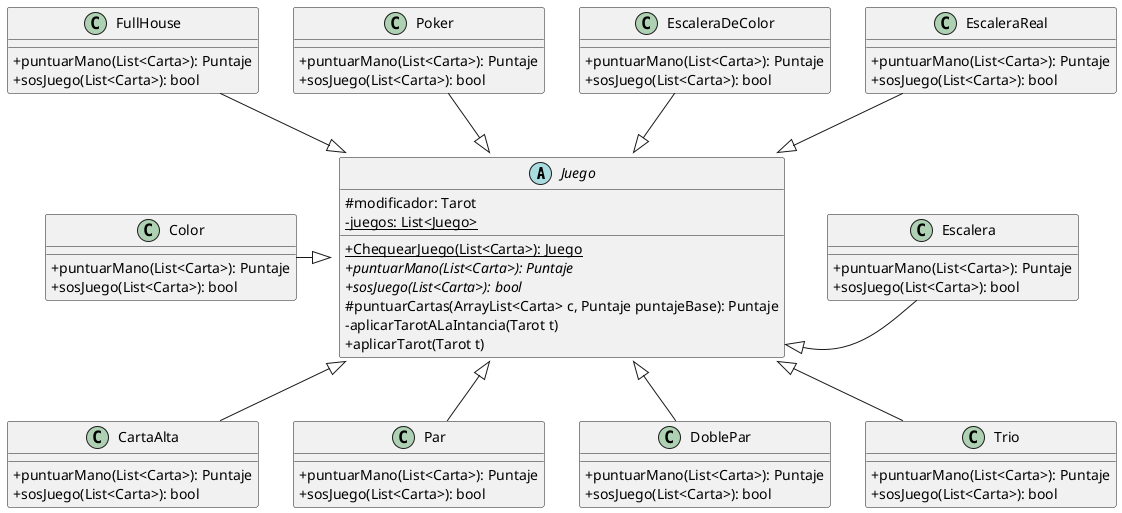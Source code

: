 @startuml Juego
skinparam classAttributeIconSize 0

abstract Juego {
#modificador: Tarot
-{static}juegos: List<Juego>
+{static}ChequearJuego(List<Carta>): Juego
+{abstract}puntuarMano(List<Carta>): Puntaje
+{abstract}sosJuego(List<Carta>): bool
#puntuarCartas(ArrayList<Carta> c, Puntaje puntajeBase): Puntaje
-aplicarTarotALaIntancia(Tarot t)
+aplicarTarot(Tarot t)
}


class CartaAlta {
+puntuarMano(List<Carta>): Puntaje
+sosJuego(List<Carta>): bool
}

class Par {
+puntuarMano(List<Carta>): Puntaje
+sosJuego(List<Carta>): bool
}

class DoblePar {
+puntuarMano(List<Carta>): Puntaje
+sosJuego(List<Carta>): bool
}

class Trio {
+puntuarMano(List<Carta>): Puntaje
+sosJuego(List<Carta>): bool
}

class Escalera {
+puntuarMano(List<Carta>): Puntaje
+sosJuego(List<Carta>): bool
}

class Color {
+puntuarMano(List<Carta>): Puntaje
+sosJuego(List<Carta>): bool
}

class FullHouse {
+puntuarMano(List<Carta>): Puntaje
+sosJuego(List<Carta>): bool
}

class Poker {
+puntuarMano(List<Carta>): Puntaje
+sosJuego(List<Carta>): bool
}

class EscaleraDeColor {
+puntuarMano(List<Carta>): Puntaje
+sosJuego(List<Carta>): bool
}

class EscaleraReal  {
+puntuarMano(List<Carta>): Puntaje
+sosJuego(List<Carta>): bool
}

CartaAlta -up-|> Juego
Par -up-|> Juego
DoblePar -up-|> Juego
Trio -up-|> Juego
Escalera -left-|> Juego::aplicarTarot
Color -right-|> Juego
FullHouse -down-|> Juego
Poker -down-|> Juego
EscaleraDeColor -down-|> Juego
EscaleraReal -down-|> Juego


@enduml Clases
